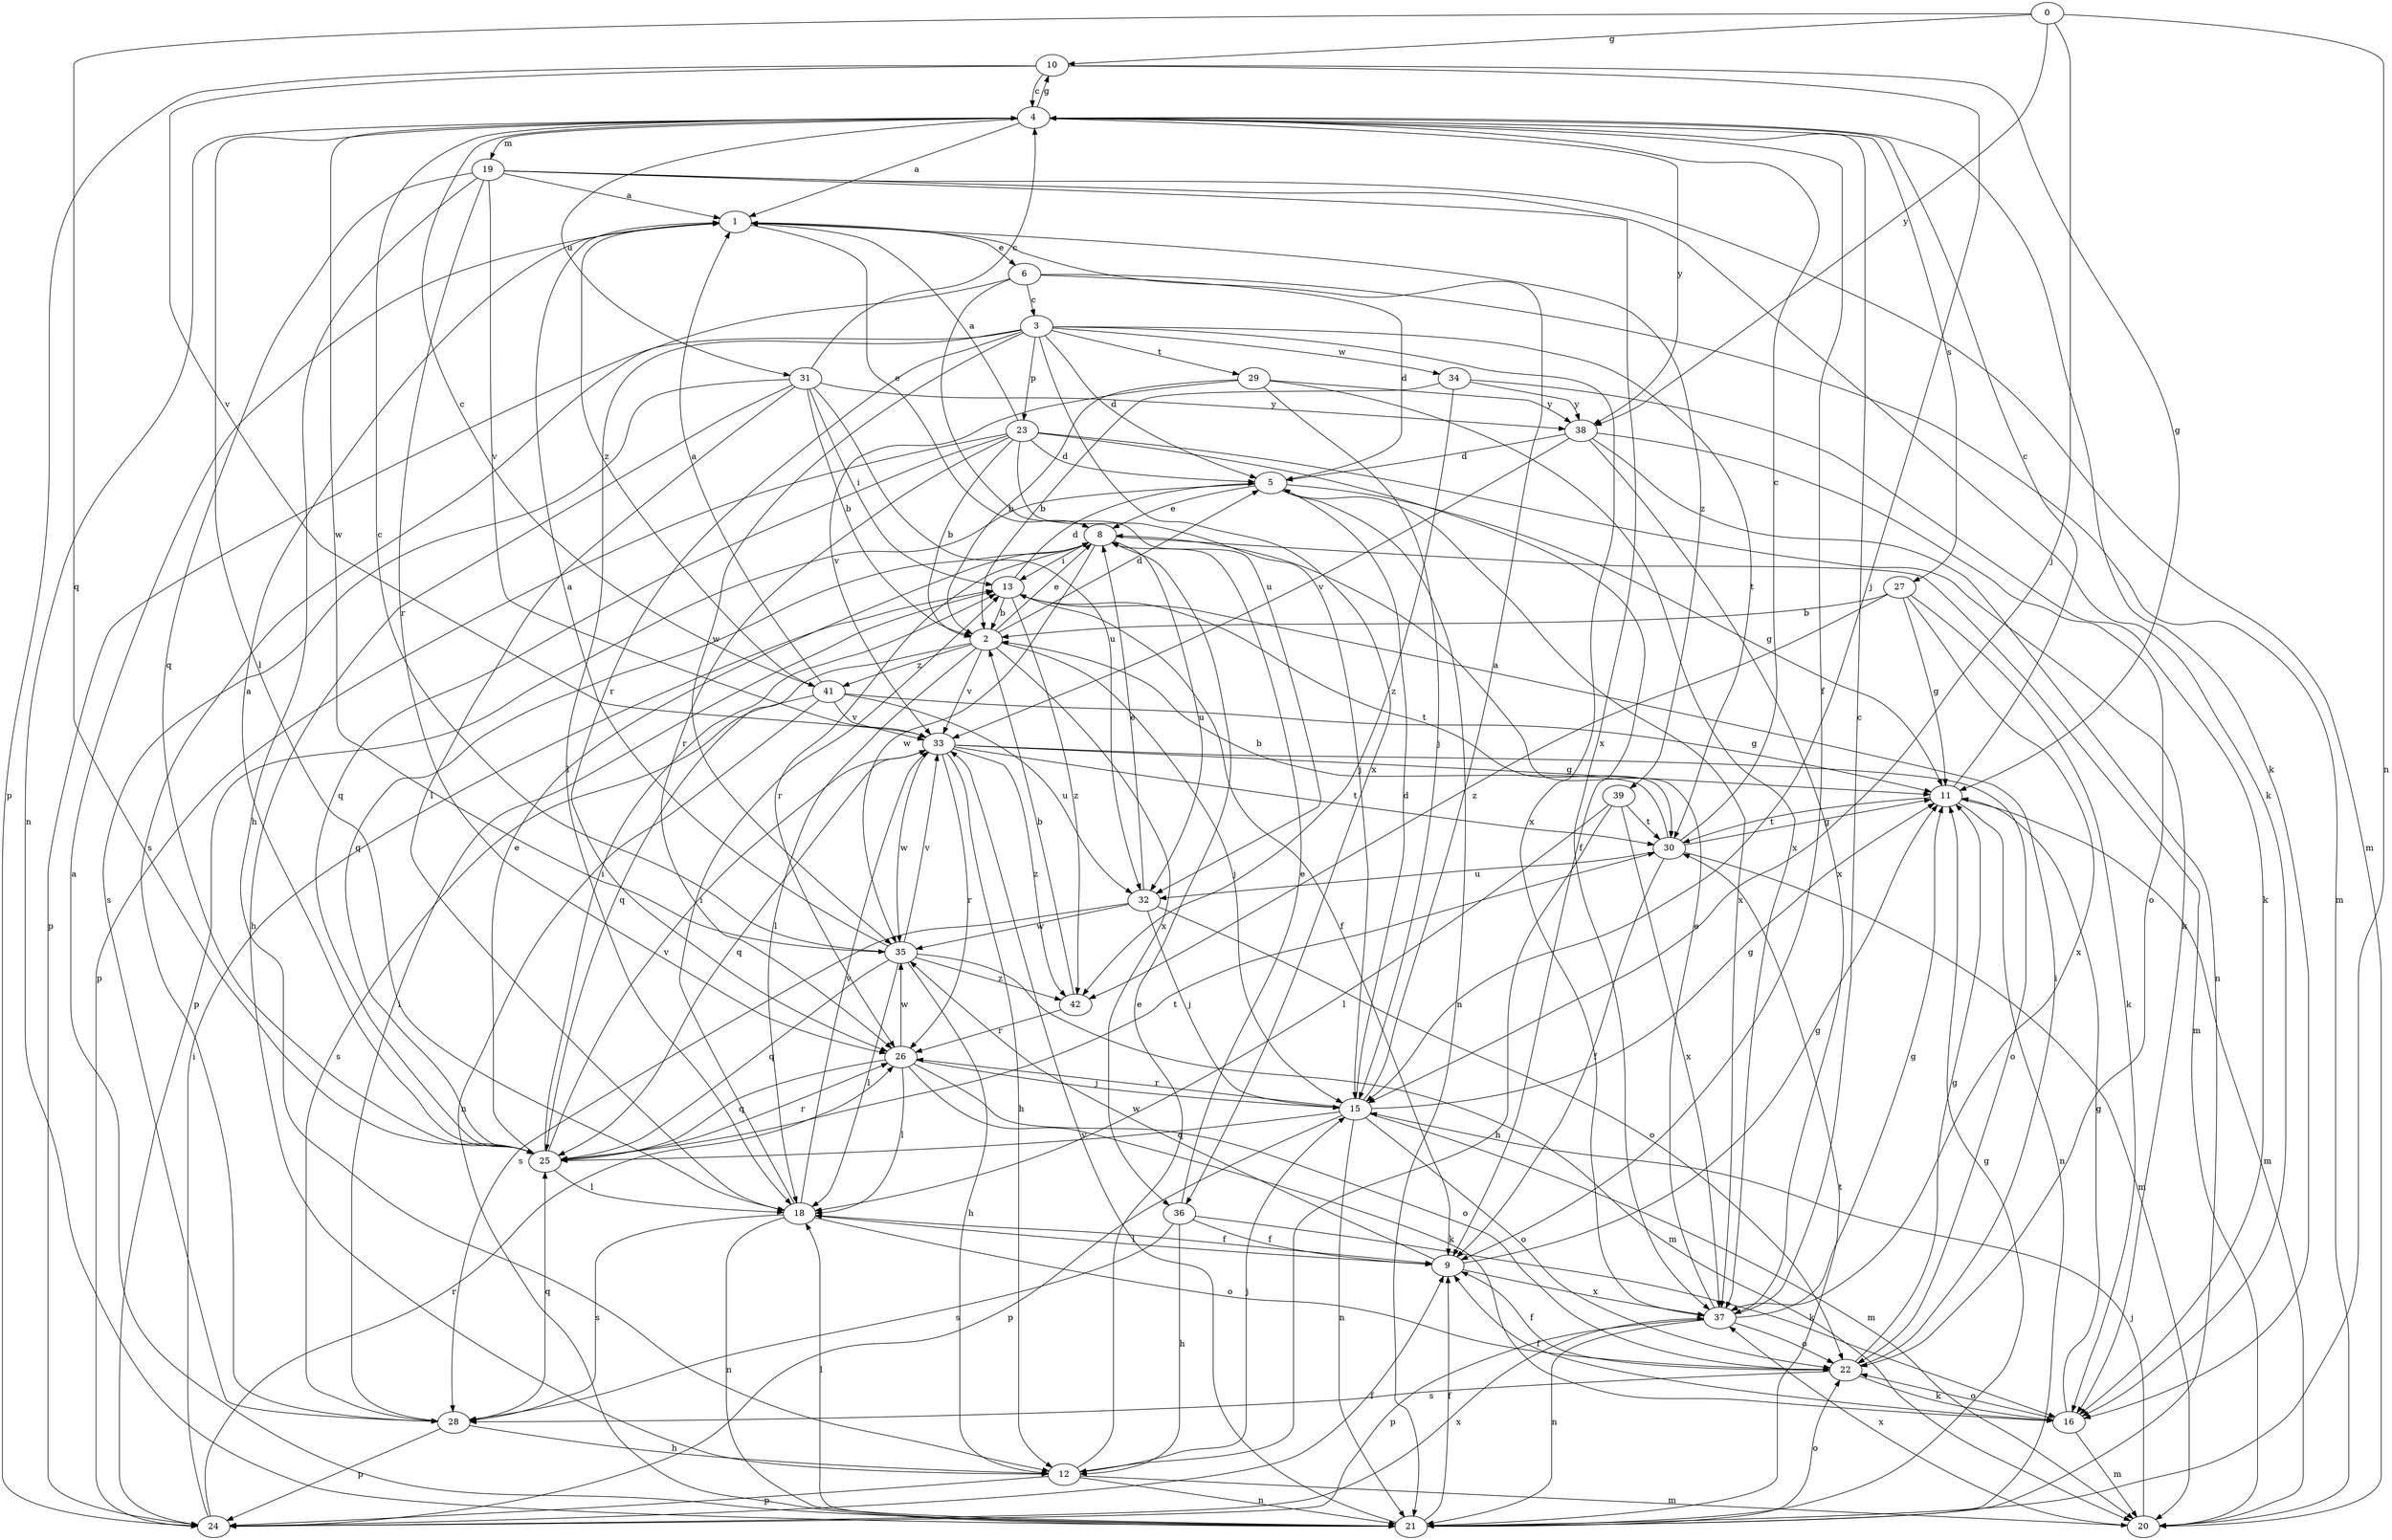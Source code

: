 strict digraph  {
0;
1;
2;
3;
4;
5;
6;
8;
9;
10;
11;
12;
13;
15;
16;
18;
19;
20;
21;
22;
23;
24;
25;
26;
27;
28;
29;
30;
31;
32;
33;
34;
35;
36;
37;
38;
39;
41;
42;
0 -> 10  [label=g];
0 -> 15  [label=j];
0 -> 21  [label=n];
0 -> 25  [label=q];
0 -> 38  [label=y];
1 -> 6  [label=e];
1 -> 8  [label=e];
1 -> 39  [label=z];
1 -> 41  [label=z];
2 -> 5  [label=d];
2 -> 8  [label=e];
2 -> 15  [label=j];
2 -> 18  [label=l];
2 -> 25  [label=q];
2 -> 33  [label=v];
2 -> 36  [label=x];
2 -> 41  [label=z];
3 -> 5  [label=d];
3 -> 18  [label=l];
3 -> 23  [label=p];
3 -> 24  [label=p];
3 -> 26  [label=r];
3 -> 29  [label=t];
3 -> 30  [label=t];
3 -> 34  [label=w];
3 -> 35  [label=w];
3 -> 36  [label=x];
3 -> 37  [label=x];
4 -> 1  [label=a];
4 -> 9  [label=f];
4 -> 10  [label=g];
4 -> 16  [label=k];
4 -> 18  [label=l];
4 -> 19  [label=m];
4 -> 21  [label=n];
4 -> 27  [label=s];
4 -> 31  [label=u];
4 -> 35  [label=w];
4 -> 38  [label=y];
5 -> 8  [label=e];
5 -> 11  [label=g];
5 -> 21  [label=n];
5 -> 24  [label=p];
5 -> 37  [label=x];
6 -> 3  [label=c];
6 -> 5  [label=d];
6 -> 20  [label=m];
6 -> 28  [label=s];
6 -> 32  [label=u];
8 -> 13  [label=i];
8 -> 20  [label=m];
8 -> 25  [label=q];
8 -> 26  [label=r];
8 -> 32  [label=u];
8 -> 35  [label=w];
9 -> 11  [label=g];
9 -> 18  [label=l];
9 -> 35  [label=w];
9 -> 37  [label=x];
10 -> 4  [label=c];
10 -> 11  [label=g];
10 -> 15  [label=j];
10 -> 24  [label=p];
10 -> 33  [label=v];
11 -> 4  [label=c];
11 -> 20  [label=m];
11 -> 21  [label=n];
11 -> 30  [label=t];
12 -> 8  [label=e];
12 -> 15  [label=j];
12 -> 20  [label=m];
12 -> 21  [label=n];
12 -> 24  [label=p];
13 -> 2  [label=b];
13 -> 5  [label=d];
13 -> 9  [label=f];
13 -> 30  [label=t];
13 -> 42  [label=z];
15 -> 1  [label=a];
15 -> 5  [label=d];
15 -> 11  [label=g];
15 -> 20  [label=m];
15 -> 21  [label=n];
15 -> 22  [label=o];
15 -> 24  [label=p];
15 -> 25  [label=q];
15 -> 26  [label=r];
16 -> 9  [label=f];
16 -> 11  [label=g];
16 -> 20  [label=m];
16 -> 22  [label=o];
18 -> 9  [label=f];
18 -> 13  [label=i];
18 -> 21  [label=n];
18 -> 22  [label=o];
18 -> 28  [label=s];
18 -> 33  [label=v];
19 -> 1  [label=a];
19 -> 12  [label=h];
19 -> 16  [label=k];
19 -> 20  [label=m];
19 -> 25  [label=q];
19 -> 26  [label=r];
19 -> 33  [label=v];
19 -> 37  [label=x];
20 -> 15  [label=j];
20 -> 37  [label=x];
21 -> 1  [label=a];
21 -> 9  [label=f];
21 -> 11  [label=g];
21 -> 18  [label=l];
21 -> 22  [label=o];
21 -> 30  [label=t];
21 -> 33  [label=v];
22 -> 9  [label=f];
22 -> 11  [label=g];
22 -> 13  [label=i];
22 -> 16  [label=k];
22 -> 28  [label=s];
23 -> 1  [label=a];
23 -> 2  [label=b];
23 -> 5  [label=d];
23 -> 9  [label=f];
23 -> 15  [label=j];
23 -> 16  [label=k];
23 -> 24  [label=p];
23 -> 25  [label=q];
23 -> 26  [label=r];
24 -> 9  [label=f];
24 -> 13  [label=i];
24 -> 26  [label=r];
24 -> 37  [label=x];
25 -> 1  [label=a];
25 -> 8  [label=e];
25 -> 13  [label=i];
25 -> 18  [label=l];
25 -> 26  [label=r];
25 -> 30  [label=t];
25 -> 33  [label=v];
26 -> 15  [label=j];
26 -> 16  [label=k];
26 -> 18  [label=l];
26 -> 22  [label=o];
26 -> 25  [label=q];
26 -> 35  [label=w];
27 -> 2  [label=b];
27 -> 11  [label=g];
27 -> 16  [label=k];
27 -> 37  [label=x];
27 -> 42  [label=z];
28 -> 12  [label=h];
28 -> 13  [label=i];
28 -> 24  [label=p];
28 -> 25  [label=q];
29 -> 2  [label=b];
29 -> 15  [label=j];
29 -> 33  [label=v];
29 -> 37  [label=x];
29 -> 38  [label=y];
30 -> 2  [label=b];
30 -> 4  [label=c];
30 -> 9  [label=f];
30 -> 11  [label=g];
30 -> 20  [label=m];
30 -> 32  [label=u];
31 -> 2  [label=b];
31 -> 4  [label=c];
31 -> 12  [label=h];
31 -> 13  [label=i];
31 -> 18  [label=l];
31 -> 28  [label=s];
31 -> 32  [label=u];
31 -> 38  [label=y];
32 -> 8  [label=e];
32 -> 15  [label=j];
32 -> 22  [label=o];
32 -> 28  [label=s];
32 -> 35  [label=w];
33 -> 11  [label=g];
33 -> 12  [label=h];
33 -> 22  [label=o];
33 -> 25  [label=q];
33 -> 26  [label=r];
33 -> 30  [label=t];
33 -> 35  [label=w];
33 -> 42  [label=z];
34 -> 2  [label=b];
34 -> 16  [label=k];
34 -> 38  [label=y];
34 -> 42  [label=z];
35 -> 1  [label=a];
35 -> 4  [label=c];
35 -> 12  [label=h];
35 -> 18  [label=l];
35 -> 20  [label=m];
35 -> 25  [label=q];
35 -> 33  [label=v];
35 -> 42  [label=z];
36 -> 8  [label=e];
36 -> 9  [label=f];
36 -> 12  [label=h];
36 -> 16  [label=k];
36 -> 28  [label=s];
37 -> 4  [label=c];
37 -> 8  [label=e];
37 -> 11  [label=g];
37 -> 21  [label=n];
37 -> 22  [label=o];
37 -> 24  [label=p];
38 -> 5  [label=d];
38 -> 21  [label=n];
38 -> 22  [label=o];
38 -> 33  [label=v];
38 -> 37  [label=x];
39 -> 12  [label=h];
39 -> 18  [label=l];
39 -> 30  [label=t];
39 -> 37  [label=x];
41 -> 1  [label=a];
41 -> 4  [label=c];
41 -> 11  [label=g];
41 -> 21  [label=n];
41 -> 28  [label=s];
41 -> 32  [label=u];
41 -> 33  [label=v];
42 -> 2  [label=b];
42 -> 26  [label=r];
}
